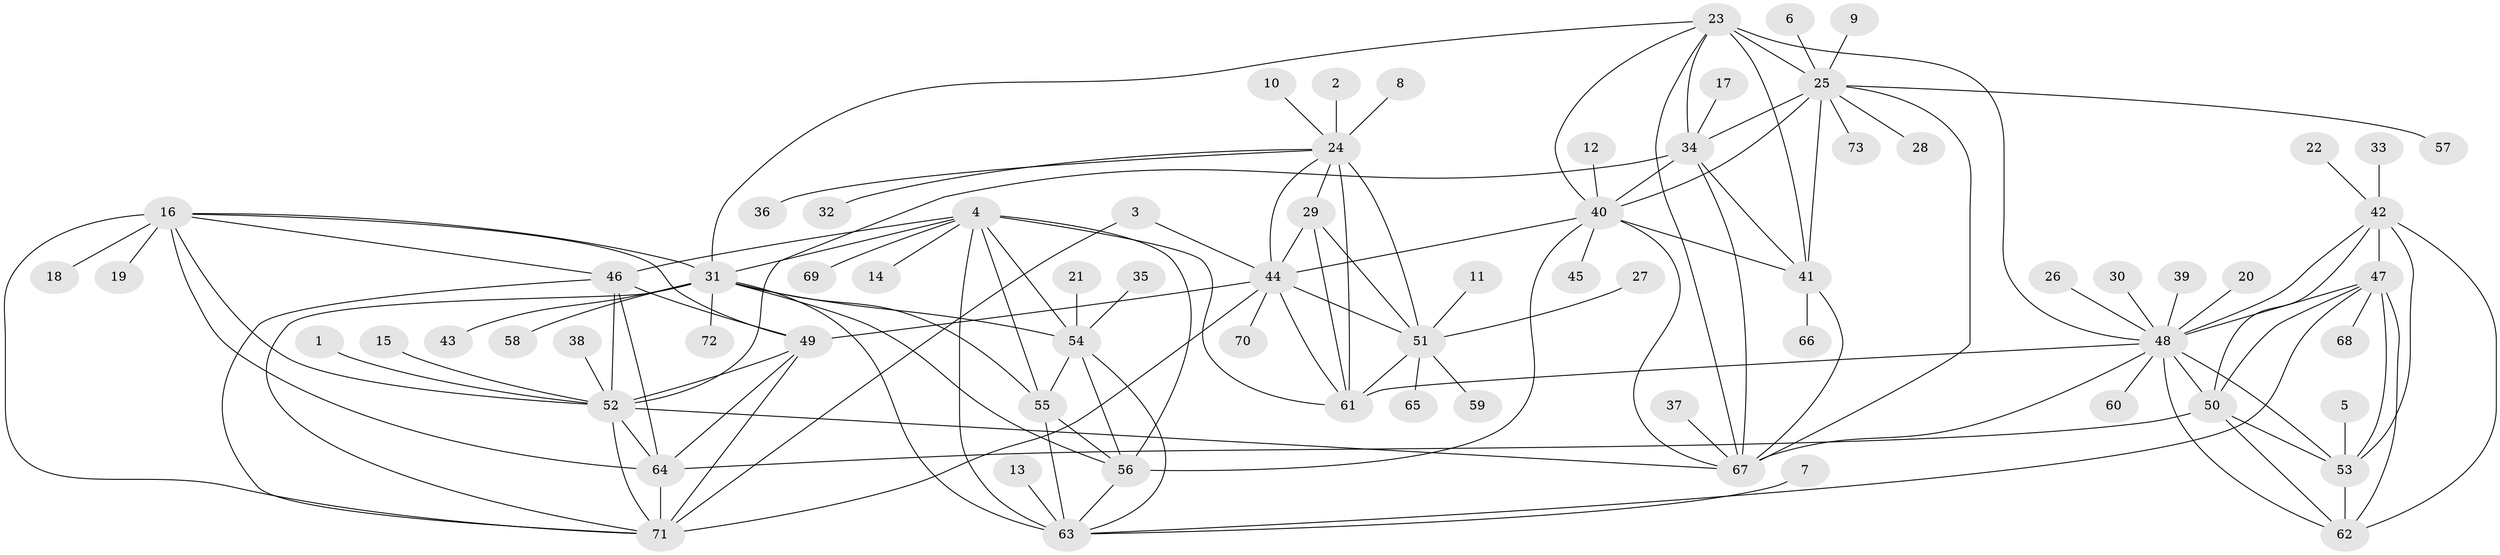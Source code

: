 // original degree distribution, {7: 0.0410958904109589, 10: 0.0547945205479452, 13: 0.0136986301369863, 11: 0.0136986301369863, 9: 0.0684931506849315, 8: 0.02054794520547945, 6: 0.00684931506849315, 14: 0.00684931506849315, 12: 0.0136986301369863, 1: 0.6027397260273972, 2: 0.1232876712328767, 3: 0.0273972602739726, 4: 0.00684931506849315}
// Generated by graph-tools (version 1.1) at 2025/26/03/09/25 03:26:46]
// undirected, 73 vertices, 131 edges
graph export_dot {
graph [start="1"]
  node [color=gray90,style=filled];
  1;
  2;
  3;
  4;
  5;
  6;
  7;
  8;
  9;
  10;
  11;
  12;
  13;
  14;
  15;
  16;
  17;
  18;
  19;
  20;
  21;
  22;
  23;
  24;
  25;
  26;
  27;
  28;
  29;
  30;
  31;
  32;
  33;
  34;
  35;
  36;
  37;
  38;
  39;
  40;
  41;
  42;
  43;
  44;
  45;
  46;
  47;
  48;
  49;
  50;
  51;
  52;
  53;
  54;
  55;
  56;
  57;
  58;
  59;
  60;
  61;
  62;
  63;
  64;
  65;
  66;
  67;
  68;
  69;
  70;
  71;
  72;
  73;
  1 -- 52 [weight=1.0];
  2 -- 24 [weight=1.0];
  3 -- 44 [weight=1.0];
  3 -- 71 [weight=1.0];
  4 -- 14 [weight=1.0];
  4 -- 31 [weight=2.0];
  4 -- 46 [weight=1.0];
  4 -- 54 [weight=2.0];
  4 -- 55 [weight=2.0];
  4 -- 56 [weight=2.0];
  4 -- 61 [weight=1.0];
  4 -- 63 [weight=2.0];
  4 -- 69 [weight=1.0];
  5 -- 53 [weight=1.0];
  6 -- 25 [weight=1.0];
  7 -- 63 [weight=1.0];
  8 -- 24 [weight=1.0];
  9 -- 25 [weight=1.0];
  10 -- 24 [weight=1.0];
  11 -- 51 [weight=1.0];
  12 -- 40 [weight=1.0];
  13 -- 63 [weight=1.0];
  15 -- 52 [weight=1.0];
  16 -- 18 [weight=1.0];
  16 -- 19 [weight=1.0];
  16 -- 31 [weight=1.0];
  16 -- 46 [weight=1.0];
  16 -- 49 [weight=1.0];
  16 -- 52 [weight=1.0];
  16 -- 64 [weight=2.0];
  16 -- 71 [weight=1.0];
  17 -- 34 [weight=1.0];
  20 -- 48 [weight=1.0];
  21 -- 54 [weight=1.0];
  22 -- 42 [weight=1.0];
  23 -- 25 [weight=2.0];
  23 -- 31 [weight=1.0];
  23 -- 34 [weight=1.0];
  23 -- 40 [weight=1.0];
  23 -- 41 [weight=1.0];
  23 -- 48 [weight=1.0];
  23 -- 67 [weight=1.0];
  24 -- 29 [weight=2.0];
  24 -- 32 [weight=1.0];
  24 -- 36 [weight=1.0];
  24 -- 44 [weight=2.0];
  24 -- 51 [weight=2.0];
  24 -- 61 [weight=4.0];
  25 -- 28 [weight=1.0];
  25 -- 34 [weight=2.0];
  25 -- 40 [weight=2.0];
  25 -- 41 [weight=2.0];
  25 -- 57 [weight=1.0];
  25 -- 67 [weight=2.0];
  25 -- 73 [weight=1.0];
  26 -- 48 [weight=1.0];
  27 -- 51 [weight=1.0];
  29 -- 44 [weight=1.0];
  29 -- 51 [weight=1.0];
  29 -- 61 [weight=2.0];
  30 -- 48 [weight=1.0];
  31 -- 43 [weight=1.0];
  31 -- 54 [weight=1.0];
  31 -- 55 [weight=1.0];
  31 -- 56 [weight=1.0];
  31 -- 58 [weight=1.0];
  31 -- 63 [weight=1.0];
  31 -- 71 [weight=1.0];
  31 -- 72 [weight=1.0];
  33 -- 42 [weight=1.0];
  34 -- 40 [weight=1.0];
  34 -- 41 [weight=1.0];
  34 -- 52 [weight=1.0];
  34 -- 67 [weight=1.0];
  35 -- 54 [weight=1.0];
  37 -- 67 [weight=1.0];
  38 -- 52 [weight=1.0];
  39 -- 48 [weight=1.0];
  40 -- 41 [weight=1.0];
  40 -- 44 [weight=1.0];
  40 -- 45 [weight=1.0];
  40 -- 56 [weight=1.0];
  40 -- 67 [weight=1.0];
  41 -- 66 [weight=1.0];
  41 -- 67 [weight=1.0];
  42 -- 47 [weight=1.0];
  42 -- 48 [weight=1.0];
  42 -- 50 [weight=1.0];
  42 -- 53 [weight=1.0];
  42 -- 62 [weight=2.0];
  44 -- 49 [weight=1.0];
  44 -- 51 [weight=1.0];
  44 -- 61 [weight=2.0];
  44 -- 70 [weight=1.0];
  44 -- 71 [weight=1.0];
  46 -- 49 [weight=1.0];
  46 -- 52 [weight=1.0];
  46 -- 64 [weight=2.0];
  46 -- 71 [weight=1.0];
  47 -- 48 [weight=1.0];
  47 -- 50 [weight=1.0];
  47 -- 53 [weight=1.0];
  47 -- 62 [weight=2.0];
  47 -- 63 [weight=1.0];
  47 -- 68 [weight=1.0];
  48 -- 50 [weight=1.0];
  48 -- 53 [weight=1.0];
  48 -- 60 [weight=1.0];
  48 -- 61 [weight=1.0];
  48 -- 62 [weight=2.0];
  48 -- 67 [weight=1.0];
  49 -- 52 [weight=1.0];
  49 -- 64 [weight=2.0];
  49 -- 71 [weight=1.0];
  50 -- 53 [weight=1.0];
  50 -- 62 [weight=2.0];
  50 -- 64 [weight=1.0];
  51 -- 59 [weight=1.0];
  51 -- 61 [weight=2.0];
  51 -- 65 [weight=1.0];
  52 -- 64 [weight=2.0];
  52 -- 67 [weight=1.0];
  52 -- 71 [weight=1.0];
  53 -- 62 [weight=2.0];
  54 -- 55 [weight=1.0];
  54 -- 56 [weight=1.0];
  54 -- 63 [weight=1.0];
  55 -- 56 [weight=1.0];
  55 -- 63 [weight=1.0];
  56 -- 63 [weight=1.0];
  64 -- 71 [weight=3.0];
}
